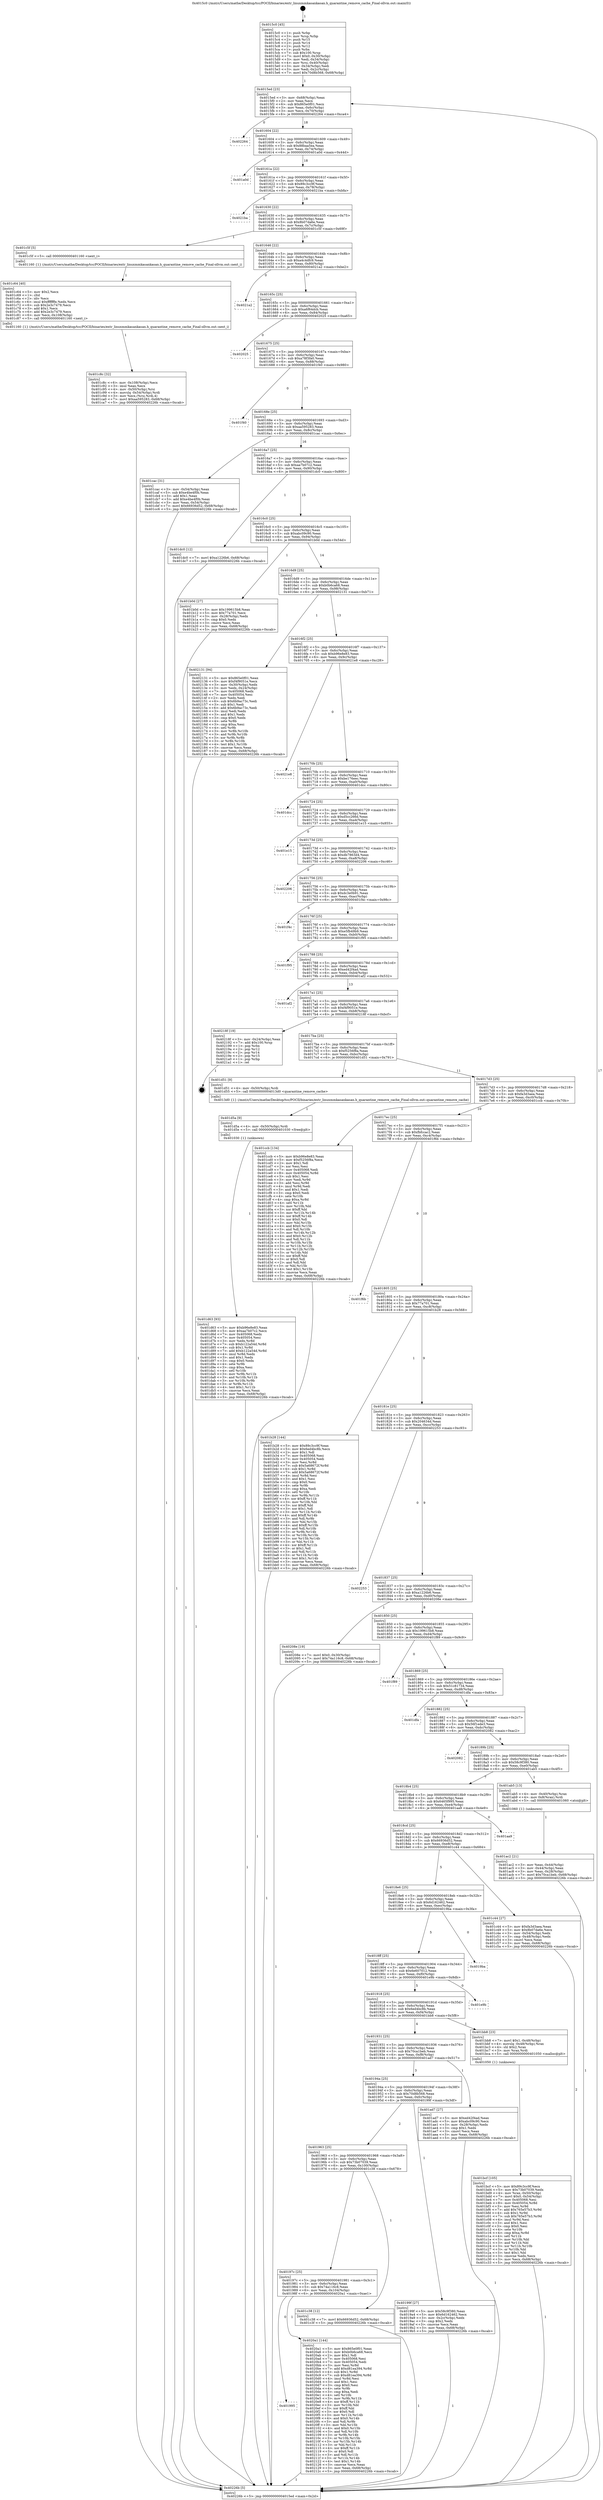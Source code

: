 digraph "0x4015c0" {
  label = "0x4015c0 (/mnt/c/Users/mathe/Desktop/tcc/POCII/binaries/extr_linuxmmkasankasan.h_quarantine_remove_cache_Final-ollvm.out::main(0))"
  labelloc = "t"
  node[shape=record]

  Entry [label="",width=0.3,height=0.3,shape=circle,fillcolor=black,style=filled]
  "0x4015ed" [label="{
     0x4015ed [23]\l
     | [instrs]\l
     &nbsp;&nbsp;0x4015ed \<+3\>: mov -0x68(%rbp),%eax\l
     &nbsp;&nbsp;0x4015f0 \<+2\>: mov %eax,%ecx\l
     &nbsp;&nbsp;0x4015f2 \<+6\>: sub $0x865e0f01,%ecx\l
     &nbsp;&nbsp;0x4015f8 \<+3\>: mov %eax,-0x6c(%rbp)\l
     &nbsp;&nbsp;0x4015fb \<+3\>: mov %ecx,-0x70(%rbp)\l
     &nbsp;&nbsp;0x4015fe \<+6\>: je 0000000000402264 \<main+0xca4\>\l
  }"]
  "0x402264" [label="{
     0x402264\l
  }", style=dashed]
  "0x401604" [label="{
     0x401604 [22]\l
     | [instrs]\l
     &nbsp;&nbsp;0x401604 \<+5\>: jmp 0000000000401609 \<main+0x49\>\l
     &nbsp;&nbsp;0x401609 \<+3\>: mov -0x6c(%rbp),%eax\l
     &nbsp;&nbsp;0x40160c \<+5\>: sub $0x88baa5ea,%eax\l
     &nbsp;&nbsp;0x401611 \<+3\>: mov %eax,-0x74(%rbp)\l
     &nbsp;&nbsp;0x401614 \<+6\>: je 0000000000401a0d \<main+0x44d\>\l
  }"]
  Exit [label="",width=0.3,height=0.3,shape=circle,fillcolor=black,style=filled,peripheries=2]
  "0x401a0d" [label="{
     0x401a0d\l
  }", style=dashed]
  "0x40161a" [label="{
     0x40161a [22]\l
     | [instrs]\l
     &nbsp;&nbsp;0x40161a \<+5\>: jmp 000000000040161f \<main+0x5f\>\l
     &nbsp;&nbsp;0x40161f \<+3\>: mov -0x6c(%rbp),%eax\l
     &nbsp;&nbsp;0x401622 \<+5\>: sub $0x89c3cc9f,%eax\l
     &nbsp;&nbsp;0x401627 \<+3\>: mov %eax,-0x78(%rbp)\l
     &nbsp;&nbsp;0x40162a \<+6\>: je 00000000004021ba \<main+0xbfa\>\l
  }"]
  "0x401995" [label="{
     0x401995\l
  }", style=dashed]
  "0x4021ba" [label="{
     0x4021ba\l
  }", style=dashed]
  "0x401630" [label="{
     0x401630 [22]\l
     | [instrs]\l
     &nbsp;&nbsp;0x401630 \<+5\>: jmp 0000000000401635 \<main+0x75\>\l
     &nbsp;&nbsp;0x401635 \<+3\>: mov -0x6c(%rbp),%eax\l
     &nbsp;&nbsp;0x401638 \<+5\>: sub $0x8b07da6e,%eax\l
     &nbsp;&nbsp;0x40163d \<+3\>: mov %eax,-0x7c(%rbp)\l
     &nbsp;&nbsp;0x401640 \<+6\>: je 0000000000401c5f \<main+0x69f\>\l
  }"]
  "0x4020a1" [label="{
     0x4020a1 [144]\l
     | [instrs]\l
     &nbsp;&nbsp;0x4020a1 \<+5\>: mov $0x865e0f01,%eax\l
     &nbsp;&nbsp;0x4020a6 \<+5\>: mov $0xb0b6ca68,%ecx\l
     &nbsp;&nbsp;0x4020ab \<+2\>: mov $0x1,%dl\l
     &nbsp;&nbsp;0x4020ad \<+7\>: mov 0x405068,%esi\l
     &nbsp;&nbsp;0x4020b4 \<+7\>: mov 0x405054,%edi\l
     &nbsp;&nbsp;0x4020bb \<+3\>: mov %esi,%r8d\l
     &nbsp;&nbsp;0x4020be \<+7\>: add $0xd81ea394,%r8d\l
     &nbsp;&nbsp;0x4020c5 \<+4\>: sub $0x1,%r8d\l
     &nbsp;&nbsp;0x4020c9 \<+7\>: sub $0xd81ea394,%r8d\l
     &nbsp;&nbsp;0x4020d0 \<+4\>: imul %r8d,%esi\l
     &nbsp;&nbsp;0x4020d4 \<+3\>: and $0x1,%esi\l
     &nbsp;&nbsp;0x4020d7 \<+3\>: cmp $0x0,%esi\l
     &nbsp;&nbsp;0x4020da \<+4\>: sete %r9b\l
     &nbsp;&nbsp;0x4020de \<+3\>: cmp $0xa,%edi\l
     &nbsp;&nbsp;0x4020e1 \<+4\>: setl %r10b\l
     &nbsp;&nbsp;0x4020e5 \<+3\>: mov %r9b,%r11b\l
     &nbsp;&nbsp;0x4020e8 \<+4\>: xor $0xff,%r11b\l
     &nbsp;&nbsp;0x4020ec \<+3\>: mov %r10b,%bl\l
     &nbsp;&nbsp;0x4020ef \<+3\>: xor $0xff,%bl\l
     &nbsp;&nbsp;0x4020f2 \<+3\>: xor $0x0,%dl\l
     &nbsp;&nbsp;0x4020f5 \<+3\>: mov %r11b,%r14b\l
     &nbsp;&nbsp;0x4020f8 \<+4\>: and $0x0,%r14b\l
     &nbsp;&nbsp;0x4020fc \<+3\>: and %dl,%r9b\l
     &nbsp;&nbsp;0x4020ff \<+3\>: mov %bl,%r15b\l
     &nbsp;&nbsp;0x402102 \<+4\>: and $0x0,%r15b\l
     &nbsp;&nbsp;0x402106 \<+3\>: and %dl,%r10b\l
     &nbsp;&nbsp;0x402109 \<+3\>: or %r9b,%r14b\l
     &nbsp;&nbsp;0x40210c \<+3\>: or %r10b,%r15b\l
     &nbsp;&nbsp;0x40210f \<+3\>: xor %r15b,%r14b\l
     &nbsp;&nbsp;0x402112 \<+3\>: or %bl,%r11b\l
     &nbsp;&nbsp;0x402115 \<+4\>: xor $0xff,%r11b\l
     &nbsp;&nbsp;0x402119 \<+3\>: or $0x0,%dl\l
     &nbsp;&nbsp;0x40211c \<+3\>: and %dl,%r11b\l
     &nbsp;&nbsp;0x40211f \<+3\>: or %r11b,%r14b\l
     &nbsp;&nbsp;0x402122 \<+4\>: test $0x1,%r14b\l
     &nbsp;&nbsp;0x402126 \<+3\>: cmovne %ecx,%eax\l
     &nbsp;&nbsp;0x402129 \<+3\>: mov %eax,-0x68(%rbp)\l
     &nbsp;&nbsp;0x40212c \<+5\>: jmp 000000000040226b \<main+0xcab\>\l
  }"]
  "0x401c5f" [label="{
     0x401c5f [5]\l
     | [instrs]\l
     &nbsp;&nbsp;0x401c5f \<+5\>: call 0000000000401160 \<next_i\>\l
     | [calls]\l
     &nbsp;&nbsp;0x401160 \{1\} (/mnt/c/Users/mathe/Desktop/tcc/POCII/binaries/extr_linuxmmkasankasan.h_quarantine_remove_cache_Final-ollvm.out::next_i)\l
  }"]
  "0x401646" [label="{
     0x401646 [22]\l
     | [instrs]\l
     &nbsp;&nbsp;0x401646 \<+5\>: jmp 000000000040164b \<main+0x8b\>\l
     &nbsp;&nbsp;0x40164b \<+3\>: mov -0x6c(%rbp),%eax\l
     &nbsp;&nbsp;0x40164e \<+5\>: sub $0xa4c4dfc9,%eax\l
     &nbsp;&nbsp;0x401653 \<+3\>: mov %eax,-0x80(%rbp)\l
     &nbsp;&nbsp;0x401656 \<+6\>: je 00000000004021a2 \<main+0xbe2\>\l
  }"]
  "0x401d63" [label="{
     0x401d63 [93]\l
     | [instrs]\l
     &nbsp;&nbsp;0x401d63 \<+5\>: mov $0xb96e8e83,%eax\l
     &nbsp;&nbsp;0x401d68 \<+5\>: mov $0xaa7b07c2,%ecx\l
     &nbsp;&nbsp;0x401d6d \<+7\>: mov 0x405068,%edx\l
     &nbsp;&nbsp;0x401d74 \<+7\>: mov 0x405054,%esi\l
     &nbsp;&nbsp;0x401d7b \<+3\>: mov %edx,%r8d\l
     &nbsp;&nbsp;0x401d7e \<+7\>: sub $0xb122a54d,%r8d\l
     &nbsp;&nbsp;0x401d85 \<+4\>: sub $0x1,%r8d\l
     &nbsp;&nbsp;0x401d89 \<+7\>: add $0xb122a54d,%r8d\l
     &nbsp;&nbsp;0x401d90 \<+4\>: imul %r8d,%edx\l
     &nbsp;&nbsp;0x401d94 \<+3\>: and $0x1,%edx\l
     &nbsp;&nbsp;0x401d97 \<+3\>: cmp $0x0,%edx\l
     &nbsp;&nbsp;0x401d9a \<+4\>: sete %r9b\l
     &nbsp;&nbsp;0x401d9e \<+3\>: cmp $0xa,%esi\l
     &nbsp;&nbsp;0x401da1 \<+4\>: setl %r10b\l
     &nbsp;&nbsp;0x401da5 \<+3\>: mov %r9b,%r11b\l
     &nbsp;&nbsp;0x401da8 \<+3\>: and %r10b,%r11b\l
     &nbsp;&nbsp;0x401dab \<+3\>: xor %r10b,%r9b\l
     &nbsp;&nbsp;0x401dae \<+3\>: or %r9b,%r11b\l
     &nbsp;&nbsp;0x401db1 \<+4\>: test $0x1,%r11b\l
     &nbsp;&nbsp;0x401db5 \<+3\>: cmovne %ecx,%eax\l
     &nbsp;&nbsp;0x401db8 \<+3\>: mov %eax,-0x68(%rbp)\l
     &nbsp;&nbsp;0x401dbb \<+5\>: jmp 000000000040226b \<main+0xcab\>\l
  }"]
  "0x4021a2" [label="{
     0x4021a2\l
  }", style=dashed]
  "0x40165c" [label="{
     0x40165c [25]\l
     | [instrs]\l
     &nbsp;&nbsp;0x40165c \<+5\>: jmp 0000000000401661 \<main+0xa1\>\l
     &nbsp;&nbsp;0x401661 \<+3\>: mov -0x6c(%rbp),%eax\l
     &nbsp;&nbsp;0x401664 \<+5\>: sub $0xa6f64dcb,%eax\l
     &nbsp;&nbsp;0x401669 \<+6\>: mov %eax,-0x84(%rbp)\l
     &nbsp;&nbsp;0x40166f \<+6\>: je 0000000000402025 \<main+0xa65\>\l
  }"]
  "0x401d5a" [label="{
     0x401d5a [9]\l
     | [instrs]\l
     &nbsp;&nbsp;0x401d5a \<+4\>: mov -0x50(%rbp),%rdi\l
     &nbsp;&nbsp;0x401d5e \<+5\>: call 0000000000401030 \<free@plt\>\l
     | [calls]\l
     &nbsp;&nbsp;0x401030 \{1\} (unknown)\l
  }"]
  "0x402025" [label="{
     0x402025\l
  }", style=dashed]
  "0x401675" [label="{
     0x401675 [25]\l
     | [instrs]\l
     &nbsp;&nbsp;0x401675 \<+5\>: jmp 000000000040167a \<main+0xba\>\l
     &nbsp;&nbsp;0x40167a \<+3\>: mov -0x6c(%rbp),%eax\l
     &nbsp;&nbsp;0x40167d \<+5\>: sub $0xa78f3fa0,%eax\l
     &nbsp;&nbsp;0x401682 \<+6\>: mov %eax,-0x88(%rbp)\l
     &nbsp;&nbsp;0x401688 \<+6\>: je 0000000000401f40 \<main+0x980\>\l
  }"]
  "0x401c8c" [label="{
     0x401c8c [32]\l
     | [instrs]\l
     &nbsp;&nbsp;0x401c8c \<+6\>: mov -0x108(%rbp),%ecx\l
     &nbsp;&nbsp;0x401c92 \<+3\>: imul %eax,%ecx\l
     &nbsp;&nbsp;0x401c95 \<+4\>: mov -0x50(%rbp),%rsi\l
     &nbsp;&nbsp;0x401c99 \<+4\>: movslq -0x54(%rbp),%rdi\l
     &nbsp;&nbsp;0x401c9d \<+3\>: mov %ecx,(%rsi,%rdi,4)\l
     &nbsp;&nbsp;0x401ca0 \<+7\>: movl $0xaa595283,-0x68(%rbp)\l
     &nbsp;&nbsp;0x401ca7 \<+5\>: jmp 000000000040226b \<main+0xcab\>\l
  }"]
  "0x401f40" [label="{
     0x401f40\l
  }", style=dashed]
  "0x40168e" [label="{
     0x40168e [25]\l
     | [instrs]\l
     &nbsp;&nbsp;0x40168e \<+5\>: jmp 0000000000401693 \<main+0xd3\>\l
     &nbsp;&nbsp;0x401693 \<+3\>: mov -0x6c(%rbp),%eax\l
     &nbsp;&nbsp;0x401696 \<+5\>: sub $0xaa595283,%eax\l
     &nbsp;&nbsp;0x40169b \<+6\>: mov %eax,-0x8c(%rbp)\l
     &nbsp;&nbsp;0x4016a1 \<+6\>: je 0000000000401cac \<main+0x6ec\>\l
  }"]
  "0x401c64" [label="{
     0x401c64 [40]\l
     | [instrs]\l
     &nbsp;&nbsp;0x401c64 \<+5\>: mov $0x2,%ecx\l
     &nbsp;&nbsp;0x401c69 \<+1\>: cltd\l
     &nbsp;&nbsp;0x401c6a \<+2\>: idiv %ecx\l
     &nbsp;&nbsp;0x401c6c \<+6\>: imul $0xfffffffe,%edx,%ecx\l
     &nbsp;&nbsp;0x401c72 \<+6\>: sub $0x2e3c7479,%ecx\l
     &nbsp;&nbsp;0x401c78 \<+3\>: add $0x1,%ecx\l
     &nbsp;&nbsp;0x401c7b \<+6\>: add $0x2e3c7479,%ecx\l
     &nbsp;&nbsp;0x401c81 \<+6\>: mov %ecx,-0x108(%rbp)\l
     &nbsp;&nbsp;0x401c87 \<+5\>: call 0000000000401160 \<next_i\>\l
     | [calls]\l
     &nbsp;&nbsp;0x401160 \{1\} (/mnt/c/Users/mathe/Desktop/tcc/POCII/binaries/extr_linuxmmkasankasan.h_quarantine_remove_cache_Final-ollvm.out::next_i)\l
  }"]
  "0x401cac" [label="{
     0x401cac [31]\l
     | [instrs]\l
     &nbsp;&nbsp;0x401cac \<+3\>: mov -0x54(%rbp),%eax\l
     &nbsp;&nbsp;0x401caf \<+5\>: sub $0xe4be4f0b,%eax\l
     &nbsp;&nbsp;0x401cb4 \<+3\>: add $0x1,%eax\l
     &nbsp;&nbsp;0x401cb7 \<+5\>: add $0xe4be4f0b,%eax\l
     &nbsp;&nbsp;0x401cbc \<+3\>: mov %eax,-0x54(%rbp)\l
     &nbsp;&nbsp;0x401cbf \<+7\>: movl $0x66936d52,-0x68(%rbp)\l
     &nbsp;&nbsp;0x401cc6 \<+5\>: jmp 000000000040226b \<main+0xcab\>\l
  }"]
  "0x4016a7" [label="{
     0x4016a7 [25]\l
     | [instrs]\l
     &nbsp;&nbsp;0x4016a7 \<+5\>: jmp 00000000004016ac \<main+0xec\>\l
     &nbsp;&nbsp;0x4016ac \<+3\>: mov -0x6c(%rbp),%eax\l
     &nbsp;&nbsp;0x4016af \<+5\>: sub $0xaa7b07c2,%eax\l
     &nbsp;&nbsp;0x4016b4 \<+6\>: mov %eax,-0x90(%rbp)\l
     &nbsp;&nbsp;0x4016ba \<+6\>: je 0000000000401dc0 \<main+0x800\>\l
  }"]
  "0x40197c" [label="{
     0x40197c [25]\l
     | [instrs]\l
     &nbsp;&nbsp;0x40197c \<+5\>: jmp 0000000000401981 \<main+0x3c1\>\l
     &nbsp;&nbsp;0x401981 \<+3\>: mov -0x6c(%rbp),%eax\l
     &nbsp;&nbsp;0x401984 \<+5\>: sub $0x74a116c8,%eax\l
     &nbsp;&nbsp;0x401989 \<+6\>: mov %eax,-0x104(%rbp)\l
     &nbsp;&nbsp;0x40198f \<+6\>: je 00000000004020a1 \<main+0xae1\>\l
  }"]
  "0x401dc0" [label="{
     0x401dc0 [12]\l
     | [instrs]\l
     &nbsp;&nbsp;0x401dc0 \<+7\>: movl $0xa1226b6,-0x68(%rbp)\l
     &nbsp;&nbsp;0x401dc7 \<+5\>: jmp 000000000040226b \<main+0xcab\>\l
  }"]
  "0x4016c0" [label="{
     0x4016c0 [25]\l
     | [instrs]\l
     &nbsp;&nbsp;0x4016c0 \<+5\>: jmp 00000000004016c5 \<main+0x105\>\l
     &nbsp;&nbsp;0x4016c5 \<+3\>: mov -0x6c(%rbp),%eax\l
     &nbsp;&nbsp;0x4016c8 \<+5\>: sub $0xabc09c90,%eax\l
     &nbsp;&nbsp;0x4016cd \<+6\>: mov %eax,-0x94(%rbp)\l
     &nbsp;&nbsp;0x4016d3 \<+6\>: je 0000000000401b0d \<main+0x54d\>\l
  }"]
  "0x401c38" [label="{
     0x401c38 [12]\l
     | [instrs]\l
     &nbsp;&nbsp;0x401c38 \<+7\>: movl $0x66936d52,-0x68(%rbp)\l
     &nbsp;&nbsp;0x401c3f \<+5\>: jmp 000000000040226b \<main+0xcab\>\l
  }"]
  "0x401b0d" [label="{
     0x401b0d [27]\l
     | [instrs]\l
     &nbsp;&nbsp;0x401b0d \<+5\>: mov $0x199615b8,%eax\l
     &nbsp;&nbsp;0x401b12 \<+5\>: mov $0x77a701,%ecx\l
     &nbsp;&nbsp;0x401b17 \<+3\>: mov -0x28(%rbp),%edx\l
     &nbsp;&nbsp;0x401b1a \<+3\>: cmp $0x0,%edx\l
     &nbsp;&nbsp;0x401b1d \<+3\>: cmove %ecx,%eax\l
     &nbsp;&nbsp;0x401b20 \<+3\>: mov %eax,-0x68(%rbp)\l
     &nbsp;&nbsp;0x401b23 \<+5\>: jmp 000000000040226b \<main+0xcab\>\l
  }"]
  "0x4016d9" [label="{
     0x4016d9 [25]\l
     | [instrs]\l
     &nbsp;&nbsp;0x4016d9 \<+5\>: jmp 00000000004016de \<main+0x11e\>\l
     &nbsp;&nbsp;0x4016de \<+3\>: mov -0x6c(%rbp),%eax\l
     &nbsp;&nbsp;0x4016e1 \<+5\>: sub $0xb0b6ca68,%eax\l
     &nbsp;&nbsp;0x4016e6 \<+6\>: mov %eax,-0x98(%rbp)\l
     &nbsp;&nbsp;0x4016ec \<+6\>: je 0000000000402131 \<main+0xb71\>\l
  }"]
  "0x401bcf" [label="{
     0x401bcf [105]\l
     | [instrs]\l
     &nbsp;&nbsp;0x401bcf \<+5\>: mov $0x89c3cc9f,%ecx\l
     &nbsp;&nbsp;0x401bd4 \<+5\>: mov $0x73b07039,%edx\l
     &nbsp;&nbsp;0x401bd9 \<+4\>: mov %rax,-0x50(%rbp)\l
     &nbsp;&nbsp;0x401bdd \<+7\>: movl $0x0,-0x54(%rbp)\l
     &nbsp;&nbsp;0x401be4 \<+7\>: mov 0x405068,%esi\l
     &nbsp;&nbsp;0x401beb \<+8\>: mov 0x405054,%r8d\l
     &nbsp;&nbsp;0x401bf3 \<+3\>: mov %esi,%r9d\l
     &nbsp;&nbsp;0x401bf6 \<+7\>: add $0x765e57b3,%r9d\l
     &nbsp;&nbsp;0x401bfd \<+4\>: sub $0x1,%r9d\l
     &nbsp;&nbsp;0x401c01 \<+7\>: sub $0x765e57b3,%r9d\l
     &nbsp;&nbsp;0x401c08 \<+4\>: imul %r9d,%esi\l
     &nbsp;&nbsp;0x401c0c \<+3\>: and $0x1,%esi\l
     &nbsp;&nbsp;0x401c0f \<+3\>: cmp $0x0,%esi\l
     &nbsp;&nbsp;0x401c12 \<+4\>: sete %r10b\l
     &nbsp;&nbsp;0x401c16 \<+4\>: cmp $0xa,%r8d\l
     &nbsp;&nbsp;0x401c1a \<+4\>: setl %r11b\l
     &nbsp;&nbsp;0x401c1e \<+3\>: mov %r10b,%bl\l
     &nbsp;&nbsp;0x401c21 \<+3\>: and %r11b,%bl\l
     &nbsp;&nbsp;0x401c24 \<+3\>: xor %r11b,%r10b\l
     &nbsp;&nbsp;0x401c27 \<+3\>: or %r10b,%bl\l
     &nbsp;&nbsp;0x401c2a \<+3\>: test $0x1,%bl\l
     &nbsp;&nbsp;0x401c2d \<+3\>: cmovne %edx,%ecx\l
     &nbsp;&nbsp;0x401c30 \<+3\>: mov %ecx,-0x68(%rbp)\l
     &nbsp;&nbsp;0x401c33 \<+5\>: jmp 000000000040226b \<main+0xcab\>\l
  }"]
  "0x402131" [label="{
     0x402131 [94]\l
     | [instrs]\l
     &nbsp;&nbsp;0x402131 \<+5\>: mov $0x865e0f01,%eax\l
     &nbsp;&nbsp;0x402136 \<+5\>: mov $0xf4f9051e,%ecx\l
     &nbsp;&nbsp;0x40213b \<+3\>: mov -0x30(%rbp),%edx\l
     &nbsp;&nbsp;0x40213e \<+3\>: mov %edx,-0x24(%rbp)\l
     &nbsp;&nbsp;0x402141 \<+7\>: mov 0x405068,%edx\l
     &nbsp;&nbsp;0x402148 \<+7\>: mov 0x405054,%esi\l
     &nbsp;&nbsp;0x40214f \<+2\>: mov %edx,%edi\l
     &nbsp;&nbsp;0x402151 \<+6\>: sub $0x6b9ac73c,%edi\l
     &nbsp;&nbsp;0x402157 \<+3\>: sub $0x1,%edi\l
     &nbsp;&nbsp;0x40215a \<+6\>: add $0x6b9ac73c,%edi\l
     &nbsp;&nbsp;0x402160 \<+3\>: imul %edi,%edx\l
     &nbsp;&nbsp;0x402163 \<+3\>: and $0x1,%edx\l
     &nbsp;&nbsp;0x402166 \<+3\>: cmp $0x0,%edx\l
     &nbsp;&nbsp;0x402169 \<+4\>: sete %r8b\l
     &nbsp;&nbsp;0x40216d \<+3\>: cmp $0xa,%esi\l
     &nbsp;&nbsp;0x402170 \<+4\>: setl %r9b\l
     &nbsp;&nbsp;0x402174 \<+3\>: mov %r8b,%r10b\l
     &nbsp;&nbsp;0x402177 \<+3\>: and %r9b,%r10b\l
     &nbsp;&nbsp;0x40217a \<+3\>: xor %r9b,%r8b\l
     &nbsp;&nbsp;0x40217d \<+3\>: or %r8b,%r10b\l
     &nbsp;&nbsp;0x402180 \<+4\>: test $0x1,%r10b\l
     &nbsp;&nbsp;0x402184 \<+3\>: cmovne %ecx,%eax\l
     &nbsp;&nbsp;0x402187 \<+3\>: mov %eax,-0x68(%rbp)\l
     &nbsp;&nbsp;0x40218a \<+5\>: jmp 000000000040226b \<main+0xcab\>\l
  }"]
  "0x4016f2" [label="{
     0x4016f2 [25]\l
     | [instrs]\l
     &nbsp;&nbsp;0x4016f2 \<+5\>: jmp 00000000004016f7 \<main+0x137\>\l
     &nbsp;&nbsp;0x4016f7 \<+3\>: mov -0x6c(%rbp),%eax\l
     &nbsp;&nbsp;0x4016fa \<+5\>: sub $0xb96e8e83,%eax\l
     &nbsp;&nbsp;0x4016ff \<+6\>: mov %eax,-0x9c(%rbp)\l
     &nbsp;&nbsp;0x401705 \<+6\>: je 00000000004021e8 \<main+0xc28\>\l
  }"]
  "0x401ac2" [label="{
     0x401ac2 [21]\l
     | [instrs]\l
     &nbsp;&nbsp;0x401ac2 \<+3\>: mov %eax,-0x44(%rbp)\l
     &nbsp;&nbsp;0x401ac5 \<+3\>: mov -0x44(%rbp),%eax\l
     &nbsp;&nbsp;0x401ac8 \<+3\>: mov %eax,-0x28(%rbp)\l
     &nbsp;&nbsp;0x401acb \<+7\>: movl $0x70ca1beb,-0x68(%rbp)\l
     &nbsp;&nbsp;0x401ad2 \<+5\>: jmp 000000000040226b \<main+0xcab\>\l
  }"]
  "0x4021e8" [label="{
     0x4021e8\l
  }", style=dashed]
  "0x40170b" [label="{
     0x40170b [25]\l
     | [instrs]\l
     &nbsp;&nbsp;0x40170b \<+5\>: jmp 0000000000401710 \<main+0x150\>\l
     &nbsp;&nbsp;0x401710 \<+3\>: mov -0x6c(%rbp),%eax\l
     &nbsp;&nbsp;0x401713 \<+5\>: sub $0xbe176eec,%eax\l
     &nbsp;&nbsp;0x401718 \<+6\>: mov %eax,-0xa0(%rbp)\l
     &nbsp;&nbsp;0x40171e \<+6\>: je 0000000000401dcc \<main+0x80c\>\l
  }"]
  "0x4015c0" [label="{
     0x4015c0 [45]\l
     | [instrs]\l
     &nbsp;&nbsp;0x4015c0 \<+1\>: push %rbp\l
     &nbsp;&nbsp;0x4015c1 \<+3\>: mov %rsp,%rbp\l
     &nbsp;&nbsp;0x4015c4 \<+2\>: push %r15\l
     &nbsp;&nbsp;0x4015c6 \<+2\>: push %r14\l
     &nbsp;&nbsp;0x4015c8 \<+2\>: push %r12\l
     &nbsp;&nbsp;0x4015ca \<+1\>: push %rbx\l
     &nbsp;&nbsp;0x4015cb \<+7\>: sub $0x100,%rsp\l
     &nbsp;&nbsp;0x4015d2 \<+7\>: movl $0x0,-0x30(%rbp)\l
     &nbsp;&nbsp;0x4015d9 \<+3\>: mov %edi,-0x34(%rbp)\l
     &nbsp;&nbsp;0x4015dc \<+4\>: mov %rsi,-0x40(%rbp)\l
     &nbsp;&nbsp;0x4015e0 \<+3\>: mov -0x34(%rbp),%edi\l
     &nbsp;&nbsp;0x4015e3 \<+3\>: mov %edi,-0x2c(%rbp)\l
     &nbsp;&nbsp;0x4015e6 \<+7\>: movl $0x70d8b568,-0x68(%rbp)\l
  }"]
  "0x401dcc" [label="{
     0x401dcc\l
  }", style=dashed]
  "0x401724" [label="{
     0x401724 [25]\l
     | [instrs]\l
     &nbsp;&nbsp;0x401724 \<+5\>: jmp 0000000000401729 \<main+0x169\>\l
     &nbsp;&nbsp;0x401729 \<+3\>: mov -0x6c(%rbp),%eax\l
     &nbsp;&nbsp;0x40172c \<+5\>: sub $0xd5cc266d,%eax\l
     &nbsp;&nbsp;0x401731 \<+6\>: mov %eax,-0xa4(%rbp)\l
     &nbsp;&nbsp;0x401737 \<+6\>: je 0000000000401e15 \<main+0x855\>\l
  }"]
  "0x40226b" [label="{
     0x40226b [5]\l
     | [instrs]\l
     &nbsp;&nbsp;0x40226b \<+5\>: jmp 00000000004015ed \<main+0x2d\>\l
  }"]
  "0x401e15" [label="{
     0x401e15\l
  }", style=dashed]
  "0x40173d" [label="{
     0x40173d [25]\l
     | [instrs]\l
     &nbsp;&nbsp;0x40173d \<+5\>: jmp 0000000000401742 \<main+0x182\>\l
     &nbsp;&nbsp;0x401742 \<+3\>: mov -0x6c(%rbp),%eax\l
     &nbsp;&nbsp;0x401745 \<+5\>: sub $0xdb7863d4,%eax\l
     &nbsp;&nbsp;0x40174a \<+6\>: mov %eax,-0xa8(%rbp)\l
     &nbsp;&nbsp;0x401750 \<+6\>: je 0000000000402206 \<main+0xc46\>\l
  }"]
  "0x401963" [label="{
     0x401963 [25]\l
     | [instrs]\l
     &nbsp;&nbsp;0x401963 \<+5\>: jmp 0000000000401968 \<main+0x3a8\>\l
     &nbsp;&nbsp;0x401968 \<+3\>: mov -0x6c(%rbp),%eax\l
     &nbsp;&nbsp;0x40196b \<+5\>: sub $0x73b07039,%eax\l
     &nbsp;&nbsp;0x401970 \<+6\>: mov %eax,-0x100(%rbp)\l
     &nbsp;&nbsp;0x401976 \<+6\>: je 0000000000401c38 \<main+0x678\>\l
  }"]
  "0x402206" [label="{
     0x402206\l
  }", style=dashed]
  "0x401756" [label="{
     0x401756 [25]\l
     | [instrs]\l
     &nbsp;&nbsp;0x401756 \<+5\>: jmp 000000000040175b \<main+0x19b\>\l
     &nbsp;&nbsp;0x40175b \<+3\>: mov -0x6c(%rbp),%eax\l
     &nbsp;&nbsp;0x40175e \<+5\>: sub $0xdc3e0b91,%eax\l
     &nbsp;&nbsp;0x401763 \<+6\>: mov %eax,-0xac(%rbp)\l
     &nbsp;&nbsp;0x401769 \<+6\>: je 0000000000401f4c \<main+0x98c\>\l
  }"]
  "0x40199f" [label="{
     0x40199f [27]\l
     | [instrs]\l
     &nbsp;&nbsp;0x40199f \<+5\>: mov $0x58c9f380,%eax\l
     &nbsp;&nbsp;0x4019a4 \<+5\>: mov $0x6d162462,%ecx\l
     &nbsp;&nbsp;0x4019a9 \<+3\>: mov -0x2c(%rbp),%edx\l
     &nbsp;&nbsp;0x4019ac \<+3\>: cmp $0x2,%edx\l
     &nbsp;&nbsp;0x4019af \<+3\>: cmovne %ecx,%eax\l
     &nbsp;&nbsp;0x4019b2 \<+3\>: mov %eax,-0x68(%rbp)\l
     &nbsp;&nbsp;0x4019b5 \<+5\>: jmp 000000000040226b \<main+0xcab\>\l
  }"]
  "0x401f4c" [label="{
     0x401f4c\l
  }", style=dashed]
  "0x40176f" [label="{
     0x40176f [25]\l
     | [instrs]\l
     &nbsp;&nbsp;0x40176f \<+5\>: jmp 0000000000401774 \<main+0x1b4\>\l
     &nbsp;&nbsp;0x401774 \<+3\>: mov -0x6c(%rbp),%eax\l
     &nbsp;&nbsp;0x401777 \<+5\>: sub $0xe5fb49b9,%eax\l
     &nbsp;&nbsp;0x40177c \<+6\>: mov %eax,-0xb0(%rbp)\l
     &nbsp;&nbsp;0x401782 \<+6\>: je 0000000000401f95 \<main+0x9d5\>\l
  }"]
  "0x40194a" [label="{
     0x40194a [25]\l
     | [instrs]\l
     &nbsp;&nbsp;0x40194a \<+5\>: jmp 000000000040194f \<main+0x38f\>\l
     &nbsp;&nbsp;0x40194f \<+3\>: mov -0x6c(%rbp),%eax\l
     &nbsp;&nbsp;0x401952 \<+5\>: sub $0x70d8b568,%eax\l
     &nbsp;&nbsp;0x401957 \<+6\>: mov %eax,-0xfc(%rbp)\l
     &nbsp;&nbsp;0x40195d \<+6\>: je 000000000040199f \<main+0x3df\>\l
  }"]
  "0x401f95" [label="{
     0x401f95\l
  }", style=dashed]
  "0x401788" [label="{
     0x401788 [25]\l
     | [instrs]\l
     &nbsp;&nbsp;0x401788 \<+5\>: jmp 000000000040178d \<main+0x1cd\>\l
     &nbsp;&nbsp;0x40178d \<+3\>: mov -0x6c(%rbp),%eax\l
     &nbsp;&nbsp;0x401790 \<+5\>: sub $0xed42f4ad,%eax\l
     &nbsp;&nbsp;0x401795 \<+6\>: mov %eax,-0xb4(%rbp)\l
     &nbsp;&nbsp;0x40179b \<+6\>: je 0000000000401af2 \<main+0x532\>\l
  }"]
  "0x401ad7" [label="{
     0x401ad7 [27]\l
     | [instrs]\l
     &nbsp;&nbsp;0x401ad7 \<+5\>: mov $0xed42f4ad,%eax\l
     &nbsp;&nbsp;0x401adc \<+5\>: mov $0xabc09c90,%ecx\l
     &nbsp;&nbsp;0x401ae1 \<+3\>: mov -0x28(%rbp),%edx\l
     &nbsp;&nbsp;0x401ae4 \<+3\>: cmp $0x1,%edx\l
     &nbsp;&nbsp;0x401ae7 \<+3\>: cmovl %ecx,%eax\l
     &nbsp;&nbsp;0x401aea \<+3\>: mov %eax,-0x68(%rbp)\l
     &nbsp;&nbsp;0x401aed \<+5\>: jmp 000000000040226b \<main+0xcab\>\l
  }"]
  "0x401af2" [label="{
     0x401af2\l
  }", style=dashed]
  "0x4017a1" [label="{
     0x4017a1 [25]\l
     | [instrs]\l
     &nbsp;&nbsp;0x4017a1 \<+5\>: jmp 00000000004017a6 \<main+0x1e6\>\l
     &nbsp;&nbsp;0x4017a6 \<+3\>: mov -0x6c(%rbp),%eax\l
     &nbsp;&nbsp;0x4017a9 \<+5\>: sub $0xf4f9051e,%eax\l
     &nbsp;&nbsp;0x4017ae \<+6\>: mov %eax,-0xb8(%rbp)\l
     &nbsp;&nbsp;0x4017b4 \<+6\>: je 000000000040218f \<main+0xbcf\>\l
  }"]
  "0x401931" [label="{
     0x401931 [25]\l
     | [instrs]\l
     &nbsp;&nbsp;0x401931 \<+5\>: jmp 0000000000401936 \<main+0x376\>\l
     &nbsp;&nbsp;0x401936 \<+3\>: mov -0x6c(%rbp),%eax\l
     &nbsp;&nbsp;0x401939 \<+5\>: sub $0x70ca1beb,%eax\l
     &nbsp;&nbsp;0x40193e \<+6\>: mov %eax,-0xf8(%rbp)\l
     &nbsp;&nbsp;0x401944 \<+6\>: je 0000000000401ad7 \<main+0x517\>\l
  }"]
  "0x40218f" [label="{
     0x40218f [19]\l
     | [instrs]\l
     &nbsp;&nbsp;0x40218f \<+3\>: mov -0x24(%rbp),%eax\l
     &nbsp;&nbsp;0x402192 \<+7\>: add $0x100,%rsp\l
     &nbsp;&nbsp;0x402199 \<+1\>: pop %rbx\l
     &nbsp;&nbsp;0x40219a \<+2\>: pop %r12\l
     &nbsp;&nbsp;0x40219c \<+2\>: pop %r14\l
     &nbsp;&nbsp;0x40219e \<+2\>: pop %r15\l
     &nbsp;&nbsp;0x4021a0 \<+1\>: pop %rbp\l
     &nbsp;&nbsp;0x4021a1 \<+1\>: ret\l
  }"]
  "0x4017ba" [label="{
     0x4017ba [25]\l
     | [instrs]\l
     &nbsp;&nbsp;0x4017ba \<+5\>: jmp 00000000004017bf \<main+0x1ff\>\l
     &nbsp;&nbsp;0x4017bf \<+3\>: mov -0x6c(%rbp),%eax\l
     &nbsp;&nbsp;0x4017c2 \<+5\>: sub $0xf5256f8a,%eax\l
     &nbsp;&nbsp;0x4017c7 \<+6\>: mov %eax,-0xbc(%rbp)\l
     &nbsp;&nbsp;0x4017cd \<+6\>: je 0000000000401d51 \<main+0x791\>\l
  }"]
  "0x401bb8" [label="{
     0x401bb8 [23]\l
     | [instrs]\l
     &nbsp;&nbsp;0x401bb8 \<+7\>: movl $0x1,-0x48(%rbp)\l
     &nbsp;&nbsp;0x401bbf \<+4\>: movslq -0x48(%rbp),%rax\l
     &nbsp;&nbsp;0x401bc3 \<+4\>: shl $0x2,%rax\l
     &nbsp;&nbsp;0x401bc7 \<+3\>: mov %rax,%rdi\l
     &nbsp;&nbsp;0x401bca \<+5\>: call 0000000000401050 \<malloc@plt\>\l
     | [calls]\l
     &nbsp;&nbsp;0x401050 \{1\} (unknown)\l
  }"]
  "0x401d51" [label="{
     0x401d51 [9]\l
     | [instrs]\l
     &nbsp;&nbsp;0x401d51 \<+4\>: mov -0x50(%rbp),%rdi\l
     &nbsp;&nbsp;0x401d55 \<+5\>: call 00000000004013d0 \<quarantine_remove_cache\>\l
     | [calls]\l
     &nbsp;&nbsp;0x4013d0 \{1\} (/mnt/c/Users/mathe/Desktop/tcc/POCII/binaries/extr_linuxmmkasankasan.h_quarantine_remove_cache_Final-ollvm.out::quarantine_remove_cache)\l
  }"]
  "0x4017d3" [label="{
     0x4017d3 [25]\l
     | [instrs]\l
     &nbsp;&nbsp;0x4017d3 \<+5\>: jmp 00000000004017d8 \<main+0x218\>\l
     &nbsp;&nbsp;0x4017d8 \<+3\>: mov -0x6c(%rbp),%eax\l
     &nbsp;&nbsp;0x4017db \<+5\>: sub $0xfa3d3aea,%eax\l
     &nbsp;&nbsp;0x4017e0 \<+6\>: mov %eax,-0xc0(%rbp)\l
     &nbsp;&nbsp;0x4017e6 \<+6\>: je 0000000000401ccb \<main+0x70b\>\l
  }"]
  "0x401918" [label="{
     0x401918 [25]\l
     | [instrs]\l
     &nbsp;&nbsp;0x401918 \<+5\>: jmp 000000000040191d \<main+0x35d\>\l
     &nbsp;&nbsp;0x40191d \<+3\>: mov -0x6c(%rbp),%eax\l
     &nbsp;&nbsp;0x401920 \<+5\>: sub $0x6ed4bc8b,%eax\l
     &nbsp;&nbsp;0x401925 \<+6\>: mov %eax,-0xf4(%rbp)\l
     &nbsp;&nbsp;0x40192b \<+6\>: je 0000000000401bb8 \<main+0x5f8\>\l
  }"]
  "0x401ccb" [label="{
     0x401ccb [134]\l
     | [instrs]\l
     &nbsp;&nbsp;0x401ccb \<+5\>: mov $0xb96e8e83,%eax\l
     &nbsp;&nbsp;0x401cd0 \<+5\>: mov $0xf5256f8a,%ecx\l
     &nbsp;&nbsp;0x401cd5 \<+2\>: mov $0x1,%dl\l
     &nbsp;&nbsp;0x401cd7 \<+2\>: xor %esi,%esi\l
     &nbsp;&nbsp;0x401cd9 \<+7\>: mov 0x405068,%edi\l
     &nbsp;&nbsp;0x401ce0 \<+8\>: mov 0x405054,%r8d\l
     &nbsp;&nbsp;0x401ce8 \<+3\>: sub $0x1,%esi\l
     &nbsp;&nbsp;0x401ceb \<+3\>: mov %edi,%r9d\l
     &nbsp;&nbsp;0x401cee \<+3\>: add %esi,%r9d\l
     &nbsp;&nbsp;0x401cf1 \<+4\>: imul %r9d,%edi\l
     &nbsp;&nbsp;0x401cf5 \<+3\>: and $0x1,%edi\l
     &nbsp;&nbsp;0x401cf8 \<+3\>: cmp $0x0,%edi\l
     &nbsp;&nbsp;0x401cfb \<+4\>: sete %r10b\l
     &nbsp;&nbsp;0x401cff \<+4\>: cmp $0xa,%r8d\l
     &nbsp;&nbsp;0x401d03 \<+4\>: setl %r11b\l
     &nbsp;&nbsp;0x401d07 \<+3\>: mov %r10b,%bl\l
     &nbsp;&nbsp;0x401d0a \<+3\>: xor $0xff,%bl\l
     &nbsp;&nbsp;0x401d0d \<+3\>: mov %r11b,%r14b\l
     &nbsp;&nbsp;0x401d10 \<+4\>: xor $0xff,%r14b\l
     &nbsp;&nbsp;0x401d14 \<+3\>: xor $0x0,%dl\l
     &nbsp;&nbsp;0x401d17 \<+3\>: mov %bl,%r15b\l
     &nbsp;&nbsp;0x401d1a \<+4\>: and $0x0,%r15b\l
     &nbsp;&nbsp;0x401d1e \<+3\>: and %dl,%r10b\l
     &nbsp;&nbsp;0x401d21 \<+3\>: mov %r14b,%r12b\l
     &nbsp;&nbsp;0x401d24 \<+4\>: and $0x0,%r12b\l
     &nbsp;&nbsp;0x401d28 \<+3\>: and %dl,%r11b\l
     &nbsp;&nbsp;0x401d2b \<+3\>: or %r10b,%r15b\l
     &nbsp;&nbsp;0x401d2e \<+3\>: or %r11b,%r12b\l
     &nbsp;&nbsp;0x401d31 \<+3\>: xor %r12b,%r15b\l
     &nbsp;&nbsp;0x401d34 \<+3\>: or %r14b,%bl\l
     &nbsp;&nbsp;0x401d37 \<+3\>: xor $0xff,%bl\l
     &nbsp;&nbsp;0x401d3a \<+3\>: or $0x0,%dl\l
     &nbsp;&nbsp;0x401d3d \<+2\>: and %dl,%bl\l
     &nbsp;&nbsp;0x401d3f \<+3\>: or %bl,%r15b\l
     &nbsp;&nbsp;0x401d42 \<+4\>: test $0x1,%r15b\l
     &nbsp;&nbsp;0x401d46 \<+3\>: cmovne %ecx,%eax\l
     &nbsp;&nbsp;0x401d49 \<+3\>: mov %eax,-0x68(%rbp)\l
     &nbsp;&nbsp;0x401d4c \<+5\>: jmp 000000000040226b \<main+0xcab\>\l
  }"]
  "0x4017ec" [label="{
     0x4017ec [25]\l
     | [instrs]\l
     &nbsp;&nbsp;0x4017ec \<+5\>: jmp 00000000004017f1 \<main+0x231\>\l
     &nbsp;&nbsp;0x4017f1 \<+3\>: mov -0x6c(%rbp),%eax\l
     &nbsp;&nbsp;0x4017f4 \<+5\>: sub $0xfbfccac2,%eax\l
     &nbsp;&nbsp;0x4017f9 \<+6\>: mov %eax,-0xc4(%rbp)\l
     &nbsp;&nbsp;0x4017ff \<+6\>: je 0000000000401f6b \<main+0x9ab\>\l
  }"]
  "0x401e9b" [label="{
     0x401e9b\l
  }", style=dashed]
  "0x401f6b" [label="{
     0x401f6b\l
  }", style=dashed]
  "0x401805" [label="{
     0x401805 [25]\l
     | [instrs]\l
     &nbsp;&nbsp;0x401805 \<+5\>: jmp 000000000040180a \<main+0x24a\>\l
     &nbsp;&nbsp;0x40180a \<+3\>: mov -0x6c(%rbp),%eax\l
     &nbsp;&nbsp;0x40180d \<+5\>: sub $0x77a701,%eax\l
     &nbsp;&nbsp;0x401812 \<+6\>: mov %eax,-0xc8(%rbp)\l
     &nbsp;&nbsp;0x401818 \<+6\>: je 0000000000401b28 \<main+0x568\>\l
  }"]
  "0x4018ff" [label="{
     0x4018ff [25]\l
     | [instrs]\l
     &nbsp;&nbsp;0x4018ff \<+5\>: jmp 0000000000401904 \<main+0x344\>\l
     &nbsp;&nbsp;0x401904 \<+3\>: mov -0x6c(%rbp),%eax\l
     &nbsp;&nbsp;0x401907 \<+5\>: sub $0x6e607012,%eax\l
     &nbsp;&nbsp;0x40190c \<+6\>: mov %eax,-0xf0(%rbp)\l
     &nbsp;&nbsp;0x401912 \<+6\>: je 0000000000401e9b \<main+0x8db\>\l
  }"]
  "0x401b28" [label="{
     0x401b28 [144]\l
     | [instrs]\l
     &nbsp;&nbsp;0x401b28 \<+5\>: mov $0x89c3cc9f,%eax\l
     &nbsp;&nbsp;0x401b2d \<+5\>: mov $0x6ed4bc8b,%ecx\l
     &nbsp;&nbsp;0x401b32 \<+2\>: mov $0x1,%dl\l
     &nbsp;&nbsp;0x401b34 \<+7\>: mov 0x405068,%esi\l
     &nbsp;&nbsp;0x401b3b \<+7\>: mov 0x405054,%edi\l
     &nbsp;&nbsp;0x401b42 \<+3\>: mov %esi,%r8d\l
     &nbsp;&nbsp;0x401b45 \<+7\>: sub $0x5a68672f,%r8d\l
     &nbsp;&nbsp;0x401b4c \<+4\>: sub $0x1,%r8d\l
     &nbsp;&nbsp;0x401b50 \<+7\>: add $0x5a68672f,%r8d\l
     &nbsp;&nbsp;0x401b57 \<+4\>: imul %r8d,%esi\l
     &nbsp;&nbsp;0x401b5b \<+3\>: and $0x1,%esi\l
     &nbsp;&nbsp;0x401b5e \<+3\>: cmp $0x0,%esi\l
     &nbsp;&nbsp;0x401b61 \<+4\>: sete %r9b\l
     &nbsp;&nbsp;0x401b65 \<+3\>: cmp $0xa,%edi\l
     &nbsp;&nbsp;0x401b68 \<+4\>: setl %r10b\l
     &nbsp;&nbsp;0x401b6c \<+3\>: mov %r9b,%r11b\l
     &nbsp;&nbsp;0x401b6f \<+4\>: xor $0xff,%r11b\l
     &nbsp;&nbsp;0x401b73 \<+3\>: mov %r10b,%bl\l
     &nbsp;&nbsp;0x401b76 \<+3\>: xor $0xff,%bl\l
     &nbsp;&nbsp;0x401b79 \<+3\>: xor $0x1,%dl\l
     &nbsp;&nbsp;0x401b7c \<+3\>: mov %r11b,%r14b\l
     &nbsp;&nbsp;0x401b7f \<+4\>: and $0xff,%r14b\l
     &nbsp;&nbsp;0x401b83 \<+3\>: and %dl,%r9b\l
     &nbsp;&nbsp;0x401b86 \<+3\>: mov %bl,%r15b\l
     &nbsp;&nbsp;0x401b89 \<+4\>: and $0xff,%r15b\l
     &nbsp;&nbsp;0x401b8d \<+3\>: and %dl,%r10b\l
     &nbsp;&nbsp;0x401b90 \<+3\>: or %r9b,%r14b\l
     &nbsp;&nbsp;0x401b93 \<+3\>: or %r10b,%r15b\l
     &nbsp;&nbsp;0x401b96 \<+3\>: xor %r15b,%r14b\l
     &nbsp;&nbsp;0x401b99 \<+3\>: or %bl,%r11b\l
     &nbsp;&nbsp;0x401b9c \<+4\>: xor $0xff,%r11b\l
     &nbsp;&nbsp;0x401ba0 \<+3\>: or $0x1,%dl\l
     &nbsp;&nbsp;0x401ba3 \<+3\>: and %dl,%r11b\l
     &nbsp;&nbsp;0x401ba6 \<+3\>: or %r11b,%r14b\l
     &nbsp;&nbsp;0x401ba9 \<+4\>: test $0x1,%r14b\l
     &nbsp;&nbsp;0x401bad \<+3\>: cmovne %ecx,%eax\l
     &nbsp;&nbsp;0x401bb0 \<+3\>: mov %eax,-0x68(%rbp)\l
     &nbsp;&nbsp;0x401bb3 \<+5\>: jmp 000000000040226b \<main+0xcab\>\l
  }"]
  "0x40181e" [label="{
     0x40181e [25]\l
     | [instrs]\l
     &nbsp;&nbsp;0x40181e \<+5\>: jmp 0000000000401823 \<main+0x263\>\l
     &nbsp;&nbsp;0x401823 \<+3\>: mov -0x6c(%rbp),%eax\l
     &nbsp;&nbsp;0x401826 \<+5\>: sub $0x204634d,%eax\l
     &nbsp;&nbsp;0x40182b \<+6\>: mov %eax,-0xcc(%rbp)\l
     &nbsp;&nbsp;0x401831 \<+6\>: je 0000000000402253 \<main+0xc93\>\l
  }"]
  "0x4019ba" [label="{
     0x4019ba\l
  }", style=dashed]
  "0x402253" [label="{
     0x402253\l
  }", style=dashed]
  "0x401837" [label="{
     0x401837 [25]\l
     | [instrs]\l
     &nbsp;&nbsp;0x401837 \<+5\>: jmp 000000000040183c \<main+0x27c\>\l
     &nbsp;&nbsp;0x40183c \<+3\>: mov -0x6c(%rbp),%eax\l
     &nbsp;&nbsp;0x40183f \<+5\>: sub $0xa1226b6,%eax\l
     &nbsp;&nbsp;0x401844 \<+6\>: mov %eax,-0xd0(%rbp)\l
     &nbsp;&nbsp;0x40184a \<+6\>: je 000000000040208e \<main+0xace\>\l
  }"]
  "0x4018e6" [label="{
     0x4018e6 [25]\l
     | [instrs]\l
     &nbsp;&nbsp;0x4018e6 \<+5\>: jmp 00000000004018eb \<main+0x32b\>\l
     &nbsp;&nbsp;0x4018eb \<+3\>: mov -0x6c(%rbp),%eax\l
     &nbsp;&nbsp;0x4018ee \<+5\>: sub $0x6d162462,%eax\l
     &nbsp;&nbsp;0x4018f3 \<+6\>: mov %eax,-0xec(%rbp)\l
     &nbsp;&nbsp;0x4018f9 \<+6\>: je 00000000004019ba \<main+0x3fa\>\l
  }"]
  "0x40208e" [label="{
     0x40208e [19]\l
     | [instrs]\l
     &nbsp;&nbsp;0x40208e \<+7\>: movl $0x0,-0x30(%rbp)\l
     &nbsp;&nbsp;0x402095 \<+7\>: movl $0x74a116c8,-0x68(%rbp)\l
     &nbsp;&nbsp;0x40209c \<+5\>: jmp 000000000040226b \<main+0xcab\>\l
  }"]
  "0x401850" [label="{
     0x401850 [25]\l
     | [instrs]\l
     &nbsp;&nbsp;0x401850 \<+5\>: jmp 0000000000401855 \<main+0x295\>\l
     &nbsp;&nbsp;0x401855 \<+3\>: mov -0x6c(%rbp),%eax\l
     &nbsp;&nbsp;0x401858 \<+5\>: sub $0x199615b8,%eax\l
     &nbsp;&nbsp;0x40185d \<+6\>: mov %eax,-0xd4(%rbp)\l
     &nbsp;&nbsp;0x401863 \<+6\>: je 0000000000401f89 \<main+0x9c9\>\l
  }"]
  "0x401c44" [label="{
     0x401c44 [27]\l
     | [instrs]\l
     &nbsp;&nbsp;0x401c44 \<+5\>: mov $0xfa3d3aea,%eax\l
     &nbsp;&nbsp;0x401c49 \<+5\>: mov $0x8b07da6e,%ecx\l
     &nbsp;&nbsp;0x401c4e \<+3\>: mov -0x54(%rbp),%edx\l
     &nbsp;&nbsp;0x401c51 \<+3\>: cmp -0x48(%rbp),%edx\l
     &nbsp;&nbsp;0x401c54 \<+3\>: cmovl %ecx,%eax\l
     &nbsp;&nbsp;0x401c57 \<+3\>: mov %eax,-0x68(%rbp)\l
     &nbsp;&nbsp;0x401c5a \<+5\>: jmp 000000000040226b \<main+0xcab\>\l
  }"]
  "0x401f89" [label="{
     0x401f89\l
  }", style=dashed]
  "0x401869" [label="{
     0x401869 [25]\l
     | [instrs]\l
     &nbsp;&nbsp;0x401869 \<+5\>: jmp 000000000040186e \<main+0x2ae\>\l
     &nbsp;&nbsp;0x40186e \<+3\>: mov -0x6c(%rbp),%eax\l
     &nbsp;&nbsp;0x401871 \<+5\>: sub $0x51c81734,%eax\l
     &nbsp;&nbsp;0x401876 \<+6\>: mov %eax,-0xd8(%rbp)\l
     &nbsp;&nbsp;0x40187c \<+6\>: je 0000000000401dfa \<main+0x83a\>\l
  }"]
  "0x4018cd" [label="{
     0x4018cd [25]\l
     | [instrs]\l
     &nbsp;&nbsp;0x4018cd \<+5\>: jmp 00000000004018d2 \<main+0x312\>\l
     &nbsp;&nbsp;0x4018d2 \<+3\>: mov -0x6c(%rbp),%eax\l
     &nbsp;&nbsp;0x4018d5 \<+5\>: sub $0x66936d52,%eax\l
     &nbsp;&nbsp;0x4018da \<+6\>: mov %eax,-0xe8(%rbp)\l
     &nbsp;&nbsp;0x4018e0 \<+6\>: je 0000000000401c44 \<main+0x684\>\l
  }"]
  "0x401dfa" [label="{
     0x401dfa\l
  }", style=dashed]
  "0x401882" [label="{
     0x401882 [25]\l
     | [instrs]\l
     &nbsp;&nbsp;0x401882 \<+5\>: jmp 0000000000401887 \<main+0x2c7\>\l
     &nbsp;&nbsp;0x401887 \<+3\>: mov -0x6c(%rbp),%eax\l
     &nbsp;&nbsp;0x40188a \<+5\>: sub $0x56f1ede3,%eax\l
     &nbsp;&nbsp;0x40188f \<+6\>: mov %eax,-0xdc(%rbp)\l
     &nbsp;&nbsp;0x401895 \<+6\>: je 0000000000402082 \<main+0xac2\>\l
  }"]
  "0x401aa9" [label="{
     0x401aa9\l
  }", style=dashed]
  "0x402082" [label="{
     0x402082\l
  }", style=dashed]
  "0x40189b" [label="{
     0x40189b [25]\l
     | [instrs]\l
     &nbsp;&nbsp;0x40189b \<+5\>: jmp 00000000004018a0 \<main+0x2e0\>\l
     &nbsp;&nbsp;0x4018a0 \<+3\>: mov -0x6c(%rbp),%eax\l
     &nbsp;&nbsp;0x4018a3 \<+5\>: sub $0x58c9f380,%eax\l
     &nbsp;&nbsp;0x4018a8 \<+6\>: mov %eax,-0xe0(%rbp)\l
     &nbsp;&nbsp;0x4018ae \<+6\>: je 0000000000401ab5 \<main+0x4f5\>\l
  }"]
  "0x4018b4" [label="{
     0x4018b4 [25]\l
     | [instrs]\l
     &nbsp;&nbsp;0x4018b4 \<+5\>: jmp 00000000004018b9 \<main+0x2f9\>\l
     &nbsp;&nbsp;0x4018b9 \<+3\>: mov -0x6c(%rbp),%eax\l
     &nbsp;&nbsp;0x4018bc \<+5\>: sub $0x6465f995,%eax\l
     &nbsp;&nbsp;0x4018c1 \<+6\>: mov %eax,-0xe4(%rbp)\l
     &nbsp;&nbsp;0x4018c7 \<+6\>: je 0000000000401aa9 \<main+0x4e9\>\l
  }"]
  "0x401ab5" [label="{
     0x401ab5 [13]\l
     | [instrs]\l
     &nbsp;&nbsp;0x401ab5 \<+4\>: mov -0x40(%rbp),%rax\l
     &nbsp;&nbsp;0x401ab9 \<+4\>: mov 0x8(%rax),%rdi\l
     &nbsp;&nbsp;0x401abd \<+5\>: call 0000000000401060 \<atoi@plt\>\l
     | [calls]\l
     &nbsp;&nbsp;0x401060 \{1\} (unknown)\l
  }"]
  Entry -> "0x4015c0" [label=" 1"]
  "0x4015ed" -> "0x402264" [label=" 0"]
  "0x4015ed" -> "0x401604" [label=" 18"]
  "0x40218f" -> Exit [label=" 1"]
  "0x401604" -> "0x401a0d" [label=" 0"]
  "0x401604" -> "0x40161a" [label=" 18"]
  "0x402131" -> "0x40226b" [label=" 1"]
  "0x40161a" -> "0x4021ba" [label=" 0"]
  "0x40161a" -> "0x401630" [label=" 18"]
  "0x4020a1" -> "0x40226b" [label=" 1"]
  "0x401630" -> "0x401c5f" [label=" 1"]
  "0x401630" -> "0x401646" [label=" 17"]
  "0x40197c" -> "0x401995" [label=" 0"]
  "0x401646" -> "0x4021a2" [label=" 0"]
  "0x401646" -> "0x40165c" [label=" 17"]
  "0x40197c" -> "0x4020a1" [label=" 1"]
  "0x40165c" -> "0x402025" [label=" 0"]
  "0x40165c" -> "0x401675" [label=" 17"]
  "0x40208e" -> "0x40226b" [label=" 1"]
  "0x401675" -> "0x401f40" [label=" 0"]
  "0x401675" -> "0x40168e" [label=" 17"]
  "0x401dc0" -> "0x40226b" [label=" 1"]
  "0x40168e" -> "0x401cac" [label=" 1"]
  "0x40168e" -> "0x4016a7" [label=" 16"]
  "0x401d63" -> "0x40226b" [label=" 1"]
  "0x4016a7" -> "0x401dc0" [label=" 1"]
  "0x4016a7" -> "0x4016c0" [label=" 15"]
  "0x401d5a" -> "0x401d63" [label=" 1"]
  "0x4016c0" -> "0x401b0d" [label=" 1"]
  "0x4016c0" -> "0x4016d9" [label=" 14"]
  "0x401d51" -> "0x401d5a" [label=" 1"]
  "0x4016d9" -> "0x402131" [label=" 1"]
  "0x4016d9" -> "0x4016f2" [label=" 13"]
  "0x401cac" -> "0x40226b" [label=" 1"]
  "0x4016f2" -> "0x4021e8" [label=" 0"]
  "0x4016f2" -> "0x40170b" [label=" 13"]
  "0x401c8c" -> "0x40226b" [label=" 1"]
  "0x40170b" -> "0x401dcc" [label=" 0"]
  "0x40170b" -> "0x401724" [label=" 13"]
  "0x401c64" -> "0x401c8c" [label=" 1"]
  "0x401724" -> "0x401e15" [label=" 0"]
  "0x401724" -> "0x40173d" [label=" 13"]
  "0x401c5f" -> "0x401c64" [label=" 1"]
  "0x40173d" -> "0x402206" [label=" 0"]
  "0x40173d" -> "0x401756" [label=" 13"]
  "0x401c44" -> "0x40226b" [label=" 2"]
  "0x401756" -> "0x401f4c" [label=" 0"]
  "0x401756" -> "0x40176f" [label=" 13"]
  "0x401c38" -> "0x40226b" [label=" 1"]
  "0x40176f" -> "0x401f95" [label=" 0"]
  "0x40176f" -> "0x401788" [label=" 13"]
  "0x401963" -> "0x401c38" [label=" 1"]
  "0x401788" -> "0x401af2" [label=" 0"]
  "0x401788" -> "0x4017a1" [label=" 13"]
  "0x401ccb" -> "0x40226b" [label=" 1"]
  "0x4017a1" -> "0x40218f" [label=" 1"]
  "0x4017a1" -> "0x4017ba" [label=" 12"]
  "0x401bb8" -> "0x401bcf" [label=" 1"]
  "0x4017ba" -> "0x401d51" [label=" 1"]
  "0x4017ba" -> "0x4017d3" [label=" 11"]
  "0x401b28" -> "0x40226b" [label=" 1"]
  "0x4017d3" -> "0x401ccb" [label=" 1"]
  "0x4017d3" -> "0x4017ec" [label=" 10"]
  "0x401ad7" -> "0x40226b" [label=" 1"]
  "0x4017ec" -> "0x401f6b" [label=" 0"]
  "0x4017ec" -> "0x401805" [label=" 10"]
  "0x401ac2" -> "0x40226b" [label=" 1"]
  "0x401805" -> "0x401b28" [label=" 1"]
  "0x401805" -> "0x40181e" [label=" 9"]
  "0x40226b" -> "0x4015ed" [label=" 17"]
  "0x40181e" -> "0x402253" [label=" 0"]
  "0x40181e" -> "0x401837" [label=" 9"]
  "0x4015c0" -> "0x4015ed" [label=" 1"]
  "0x401837" -> "0x40208e" [label=" 1"]
  "0x401837" -> "0x401850" [label=" 8"]
  "0x40194a" -> "0x401963" [label=" 2"]
  "0x401850" -> "0x401f89" [label=" 0"]
  "0x401850" -> "0x401869" [label=" 8"]
  "0x40194a" -> "0x40199f" [label=" 1"]
  "0x401869" -> "0x401dfa" [label=" 0"]
  "0x401869" -> "0x401882" [label=" 8"]
  "0x401931" -> "0x40194a" [label=" 3"]
  "0x401882" -> "0x402082" [label=" 0"]
  "0x401882" -> "0x40189b" [label=" 8"]
  "0x401931" -> "0x401ad7" [label=" 1"]
  "0x40189b" -> "0x401ab5" [label=" 1"]
  "0x40189b" -> "0x4018b4" [label=" 7"]
  "0x401bcf" -> "0x40226b" [label=" 1"]
  "0x4018b4" -> "0x401aa9" [label=" 0"]
  "0x4018b4" -> "0x4018cd" [label=" 7"]
  "0x401963" -> "0x40197c" [label=" 1"]
  "0x4018cd" -> "0x401c44" [label=" 2"]
  "0x4018cd" -> "0x4018e6" [label=" 5"]
  "0x40199f" -> "0x40226b" [label=" 1"]
  "0x4018e6" -> "0x4019ba" [label=" 0"]
  "0x4018e6" -> "0x4018ff" [label=" 5"]
  "0x401ab5" -> "0x401ac2" [label=" 1"]
  "0x4018ff" -> "0x401e9b" [label=" 0"]
  "0x4018ff" -> "0x401918" [label=" 5"]
  "0x401b0d" -> "0x40226b" [label=" 1"]
  "0x401918" -> "0x401bb8" [label=" 1"]
  "0x401918" -> "0x401931" [label=" 4"]
}
